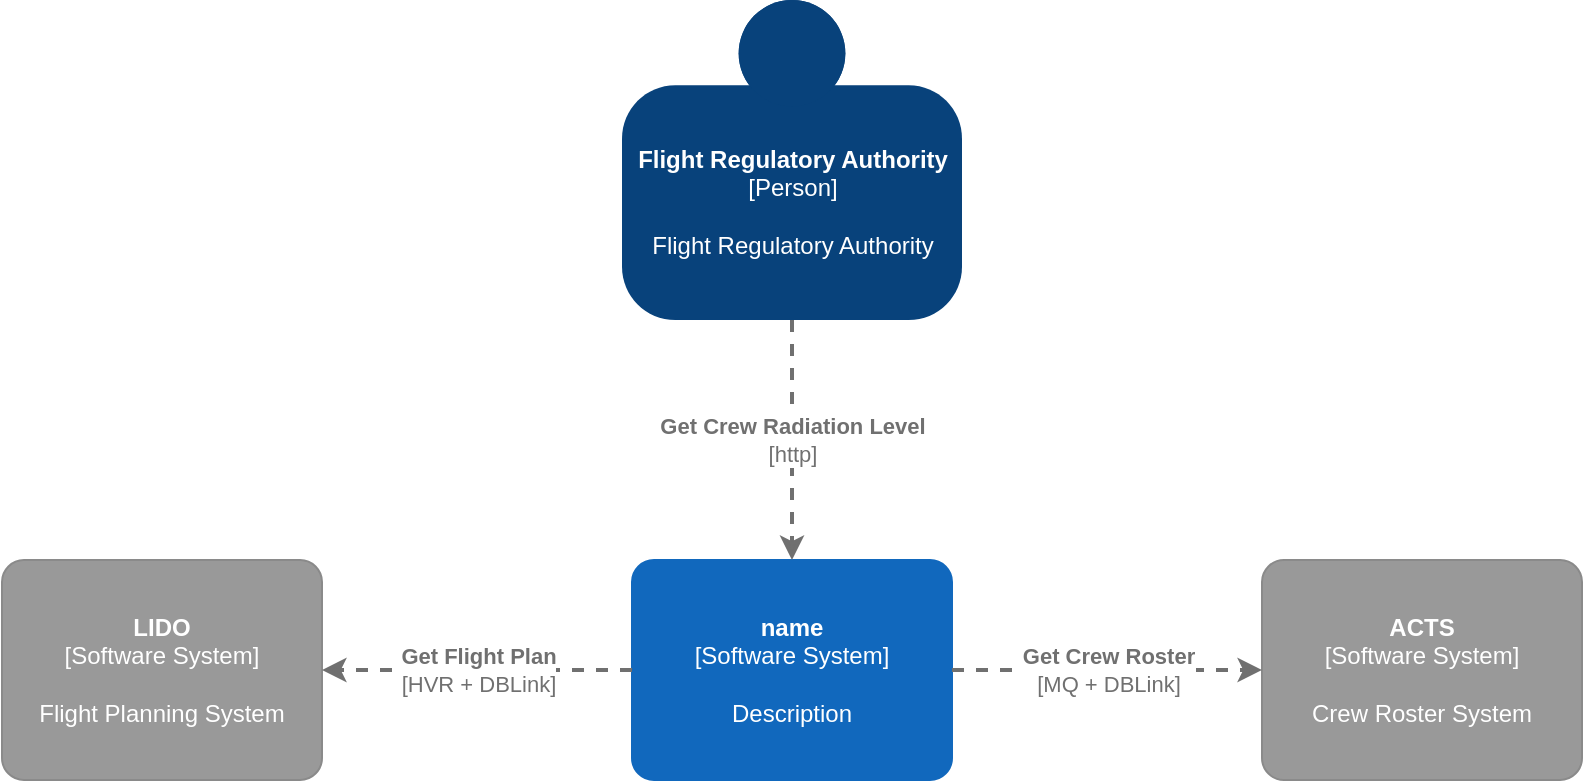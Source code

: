 <mxfile version="13.9.9" type="github">
  <diagram id="IO9V_ECTx0SOfAQIrK5P" name="Page-1">
    <mxGraphModel dx="782" dy="469" grid="1" gridSize="10" guides="1" tooltips="1" connect="1" arrows="1" fold="1" page="1" pageScale="1" pageWidth="850" pageHeight="1100" math="0" shadow="0">
      <root>
        <mxCell id="0" />
        <mxCell id="1" parent="0" />
        <object placeholders="1" c4Name="Flight Regulatory Authority" c4Type="Person" c4Description="Flight Regulatory Authority" label="&lt;b&gt;%c4Name%&lt;/b&gt;&lt;div&gt;[%c4Type%]&lt;/div&gt;&lt;br&gt;&lt;div&gt;%c4Description%&lt;/div&gt;" id="b5Ad_SesQhWIBfxdGpFU-1">
          <mxCell style="html=1;dashed=0;whitespace=wrap;fillColor=#08427b;strokeColor=none;fontColor=#ffffff;shape=mxgraph.c4.person;align=center;metaEdit=1;points=[[0.5,0,0],[1,0.5,0],[1,0.75,0],[0.75,1,0],[0.5,1,0],[0.25,1,0],[0,0.75,0],[0,0.5,0]];metaData={&quot;c4Type&quot;:{&quot;editable&quot;:false}};" vertex="1" parent="1">
            <mxGeometry x="440" y="40" width="170" height="160" as="geometry" />
          </mxCell>
        </object>
        <object placeholders="1" c4Name="name" c4Type="Software System" c4Description="Description" label="&lt;b&gt;%c4Name%&lt;/b&gt;&lt;div&gt;[%c4Type%]&lt;/div&gt;&lt;br&gt;&lt;div&gt;%c4Description%&lt;/div&gt;" id="b5Ad_SesQhWIBfxdGpFU-2">
          <mxCell style="rounded=1;whiteSpace=wrap;html=1;labelBackgroundColor=none;fillColor=#1168BD;fontColor=#ffffff;align=center;arcSize=10;strokeColor=#1168BD;metaEdit=1;metaData={&quot;c4Type&quot;:{&quot;editable&quot;:false}};points=[[0.25,0,0],[0.5,0,0],[0.75,0,0],[1,0.25,0],[1,0.5,0],[1,0.75,0],[0.75,1,0],[0.5,1,0],[0.25,1,0],[0,0.75,0],[0,0.5,0],[0,0.25,0]];" vertex="1" parent="1">
            <mxGeometry x="445" y="320" width="160" height="110.0" as="geometry" />
          </mxCell>
        </object>
        <object placeholders="1" c4Name="LIDO" c4Type="Software System" c4Description="Flight Planning System" label="&lt;b&gt;%c4Name%&lt;/b&gt;&lt;div&gt;[%c4Type%]&lt;/div&gt;&lt;br&gt;&lt;div&gt;%c4Description%&lt;/div&gt;" id="b5Ad_SesQhWIBfxdGpFU-3">
          <mxCell style="rounded=1;whiteSpace=wrap;html=1;labelBackgroundColor=none;fillColor=#999999;fontColor=#ffffff;align=center;arcSize=10;strokeColor=#8A8A8A;metaEdit=1;metaData={&quot;c4Type&quot;:{&quot;editable&quot;:false}};points=[[0.25,0,0],[0.5,0,0],[0.75,0,0],[1,0.25,0],[1,0.5,0],[1,0.75,0],[0.75,1,0],[0.5,1,0],[0.25,1,0],[0,0.75,0],[0,0.5,0],[0,0.25,0]];" vertex="1" parent="1">
            <mxGeometry x="130" y="320" width="160" height="110.0" as="geometry" />
          </mxCell>
        </object>
        <object placeholders="1" c4Name="ACTS" c4Type="Software System" c4Description="Crew Roster System" label="&lt;b&gt;%c4Name%&lt;/b&gt;&lt;div&gt;[%c4Type%]&lt;/div&gt;&lt;br&gt;&lt;div&gt;%c4Description%&lt;/div&gt;" id="b5Ad_SesQhWIBfxdGpFU-4">
          <mxCell style="rounded=1;whiteSpace=wrap;html=1;labelBackgroundColor=none;fillColor=#999999;fontColor=#ffffff;align=center;arcSize=10;strokeColor=#8A8A8A;metaEdit=1;metaData={&quot;c4Type&quot;:{&quot;editable&quot;:false}};points=[[0.25,0,0],[0.5,0,0],[0.75,0,0],[1,0.25,0],[1,0.5,0],[1,0.75,0],[0.75,1,0],[0.5,1,0],[0.25,1,0],[0,0.75,0],[0,0.5,0],[0,0.25,0]];" vertex="1" parent="1">
            <mxGeometry x="760" y="320" width="160" height="110.0" as="geometry" />
          </mxCell>
        </object>
        <object placeholders="1" c4Type="Relationship" c4Technology="http" c4Description="Get Crew Radiation Level" label="&lt;div style=&quot;text-align: left&quot;&gt;&lt;div style=&quot;text-align: center&quot;&gt;&lt;b&gt;%c4Description%&lt;/b&gt;&lt;/div&gt;&lt;div style=&quot;text-align: center&quot;&gt;[%c4Technology%]&lt;/div&gt;&lt;/div&gt;" id="b5Ad_SesQhWIBfxdGpFU-7">
          <mxCell style="edgeStyle=none;rounded=0;html=1;jettySize=auto;orthogonalLoop=1;strokeColor=#707070;strokeWidth=2;fontColor=#707070;jumpStyle=none;dashed=1;metaEdit=1;metaData={&quot;c4Type&quot;:{&quot;editable&quot;:false}};" edge="1" parent="1" source="b5Ad_SesQhWIBfxdGpFU-1" target="b5Ad_SesQhWIBfxdGpFU-2">
            <mxGeometry width="160" relative="1" as="geometry">
              <mxPoint x="360" y="250" as="sourcePoint" />
              <mxPoint x="520" y="250" as="targetPoint" />
            </mxGeometry>
          </mxCell>
        </object>
        <object placeholders="1" c4Type="Relationship" c4Technology="MQ + DBLink" c4Description="Get Crew Roster" label="&lt;div style=&quot;text-align: left&quot;&gt;&lt;div style=&quot;text-align: center&quot;&gt;&lt;b&gt;%c4Description%&lt;/b&gt;&lt;/div&gt;&lt;div style=&quot;text-align: center&quot;&gt;[%c4Technology%]&lt;/div&gt;&lt;/div&gt;" id="b5Ad_SesQhWIBfxdGpFU-8">
          <mxCell style="edgeStyle=none;rounded=0;html=1;entryX=0;entryY=0.5;jettySize=auto;orthogonalLoop=1;strokeColor=#707070;strokeWidth=2;fontColor=#707070;jumpStyle=none;dashed=1;metaEdit=1;metaData={&quot;c4Type&quot;:{&quot;editable&quot;:false}};entryDx=0;entryDy=0;entryPerimeter=0;exitX=1;exitY=0.5;exitDx=0;exitDy=0;exitPerimeter=0;" edge="1" parent="1" source="b5Ad_SesQhWIBfxdGpFU-2" target="b5Ad_SesQhWIBfxdGpFU-4">
            <mxGeometry width="160" relative="1" as="geometry">
              <mxPoint x="430" y="250" as="sourcePoint" />
              <mxPoint x="590" y="250" as="targetPoint" />
            </mxGeometry>
          </mxCell>
        </object>
        <object placeholders="1" c4Type="Relationship" c4Technology="HVR + DBLink" c4Description="Get Flight Plan" label="&lt;div style=&quot;text-align: left&quot;&gt;&lt;div style=&quot;text-align: center&quot;&gt;&lt;b&gt;%c4Description%&lt;/b&gt;&lt;/div&gt;&lt;div style=&quot;text-align: center&quot;&gt;[%c4Technology%]&lt;/div&gt;&lt;/div&gt;" id="b5Ad_SesQhWIBfxdGpFU-9">
          <mxCell style="edgeStyle=none;rounded=0;html=1;jettySize=auto;orthogonalLoop=1;strokeColor=#707070;strokeWidth=2;fontColor=#707070;jumpStyle=none;dashed=1;metaEdit=1;metaData={&quot;c4Type&quot;:{&quot;editable&quot;:false}};" edge="1" parent="1" source="b5Ad_SesQhWIBfxdGpFU-2" target="b5Ad_SesQhWIBfxdGpFU-3">
            <mxGeometry width="160" relative="1" as="geometry">
              <mxPoint x="430" y="250" as="sourcePoint" />
              <mxPoint x="590" y="250" as="targetPoint" />
            </mxGeometry>
          </mxCell>
        </object>
      </root>
    </mxGraphModel>
  </diagram>
</mxfile>
